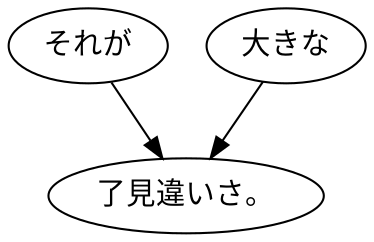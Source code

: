 digraph graph8761 {
	node0 [label="それが"];
	node1 [label="大きな"];
	node2 [label="了見違いさ。"];
	node0 -> node2;
	node1 -> node2;
}
